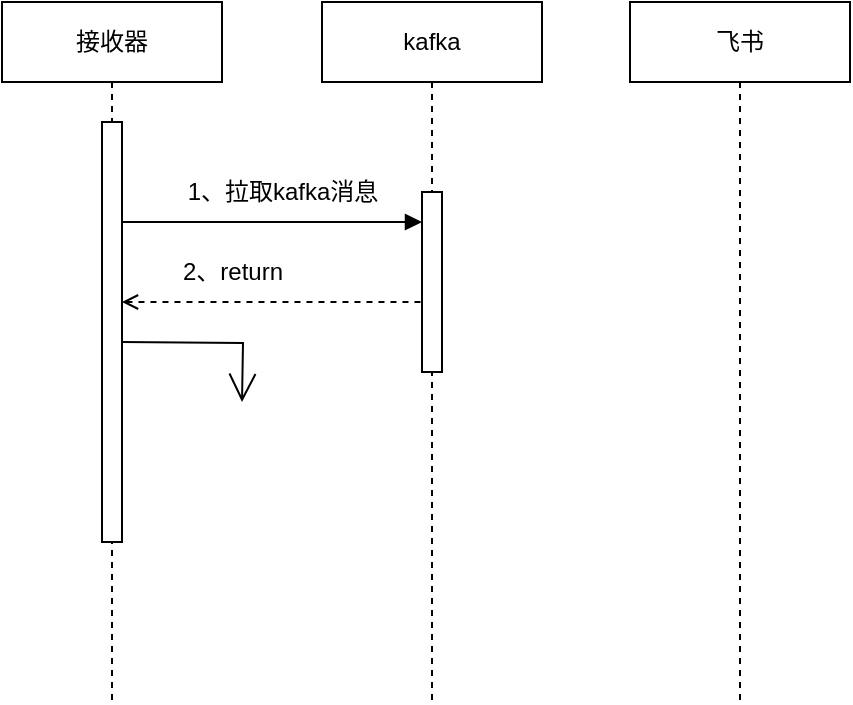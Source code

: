<mxfile version="21.6.2" type="github">
  <diagram name="第 1 页" id="Ns3fYT7aeViZSa7-GLBh">
    <mxGraphModel dx="119" dy="57" grid="1" gridSize="10" guides="1" tooltips="1" connect="1" arrows="1" fold="1" page="1" pageScale="1" pageWidth="827" pageHeight="1169" math="0" shadow="0">
      <root>
        <mxCell id="0" />
        <mxCell id="1" parent="0" />
        <mxCell id="n7JDqlJrEcyNx2j1ODeC-1" value="kafka" style="shape=umlLifeline;perimeter=lifelinePerimeter;whiteSpace=wrap;html=1;container=1;dropTarget=0;collapsible=0;recursiveResize=0;outlineConnect=0;portConstraint=eastwest;newEdgeStyle={&quot;edgeStyle&quot;:&quot;elbowEdgeStyle&quot;,&quot;elbow&quot;:&quot;vertical&quot;,&quot;curved&quot;:0,&quot;rounded&quot;:0};" vertex="1" parent="1">
          <mxGeometry x="260" y="50" width="110" height="350" as="geometry" />
        </mxCell>
        <mxCell id="n7JDqlJrEcyNx2j1ODeC-4" value="" style="html=1;points=[];perimeter=orthogonalPerimeter;outlineConnect=0;targetShapes=umlLifeline;portConstraint=eastwest;newEdgeStyle={&quot;edgeStyle&quot;:&quot;elbowEdgeStyle&quot;,&quot;elbow&quot;:&quot;vertical&quot;,&quot;curved&quot;:0,&quot;rounded&quot;:0};" vertex="1" parent="n7JDqlJrEcyNx2j1ODeC-1">
          <mxGeometry x="50" y="95" width="10" height="90" as="geometry" />
        </mxCell>
        <mxCell id="n7JDqlJrEcyNx2j1ODeC-2" value="接收器" style="shape=umlLifeline;perimeter=lifelinePerimeter;whiteSpace=wrap;html=1;container=1;dropTarget=0;collapsible=0;recursiveResize=0;outlineConnect=0;portConstraint=eastwest;newEdgeStyle={&quot;edgeStyle&quot;:&quot;elbowEdgeStyle&quot;,&quot;elbow&quot;:&quot;vertical&quot;,&quot;curved&quot;:0,&quot;rounded&quot;:0};" vertex="1" parent="1">
          <mxGeometry x="100" y="50" width="110" height="350" as="geometry" />
        </mxCell>
        <mxCell id="n7JDqlJrEcyNx2j1ODeC-5" value="" style="html=1;points=[];perimeter=orthogonalPerimeter;outlineConnect=0;targetShapes=umlLifeline;portConstraint=eastwest;newEdgeStyle={&quot;edgeStyle&quot;:&quot;elbowEdgeStyle&quot;,&quot;elbow&quot;:&quot;vertical&quot;,&quot;curved&quot;:0,&quot;rounded&quot;:0};" vertex="1" parent="n7JDqlJrEcyNx2j1ODeC-2">
          <mxGeometry x="50" y="60" width="10" height="210" as="geometry" />
        </mxCell>
        <mxCell id="n7JDqlJrEcyNx2j1ODeC-3" value="飞书" style="shape=umlLifeline;perimeter=lifelinePerimeter;whiteSpace=wrap;html=1;container=1;dropTarget=0;collapsible=0;recursiveResize=0;outlineConnect=0;portConstraint=eastwest;newEdgeStyle={&quot;edgeStyle&quot;:&quot;elbowEdgeStyle&quot;,&quot;elbow&quot;:&quot;vertical&quot;,&quot;curved&quot;:0,&quot;rounded&quot;:0};" vertex="1" parent="1">
          <mxGeometry x="414" y="50" width="110" height="350" as="geometry" />
        </mxCell>
        <mxCell id="n7JDqlJrEcyNx2j1ODeC-10" value="" style="endArrow=block;endFill=1;endSize=6;html=1;rounded=0;" edge="1" parent="1">
          <mxGeometry width="160" relative="1" as="geometry">
            <mxPoint x="160" y="160" as="sourcePoint" />
            <mxPoint x="310" y="160" as="targetPoint" />
          </mxGeometry>
        </mxCell>
        <mxCell id="n7JDqlJrEcyNx2j1ODeC-11" value="1、拉取kafka消息" style="text;html=1;align=center;verticalAlign=middle;resizable=0;points=[];autosize=1;strokeColor=none;fillColor=none;" vertex="1" parent="1">
          <mxGeometry x="180" y="130" width="120" height="30" as="geometry" />
        </mxCell>
        <mxCell id="n7JDqlJrEcyNx2j1ODeC-12" value="" style="endArrow=none;endFill=0;endSize=12;html=1;rounded=0;dashed=1;startArrow=open;startFill=0;" edge="1" parent="1">
          <mxGeometry width="160" relative="1" as="geometry">
            <mxPoint x="160" y="200" as="sourcePoint" />
            <mxPoint x="310" y="200" as="targetPoint" />
          </mxGeometry>
        </mxCell>
        <mxCell id="n7JDqlJrEcyNx2j1ODeC-13" value="2、return" style="text;html=1;align=center;verticalAlign=middle;resizable=0;points=[];autosize=1;strokeColor=none;fillColor=none;" vertex="1" parent="1">
          <mxGeometry x="180" y="170" width="70" height="30" as="geometry" />
        </mxCell>
        <mxCell id="n7JDqlJrEcyNx2j1ODeC-17" value="" style="endArrow=open;endFill=1;endSize=12;html=1;rounded=0;edgeStyle=orthogonalEdgeStyle;" edge="1" parent="1">
          <mxGeometry width="160" relative="1" as="geometry">
            <mxPoint x="160" y="220" as="sourcePoint" />
            <mxPoint x="220" y="250" as="targetPoint" />
          </mxGeometry>
        </mxCell>
      </root>
    </mxGraphModel>
  </diagram>
</mxfile>
